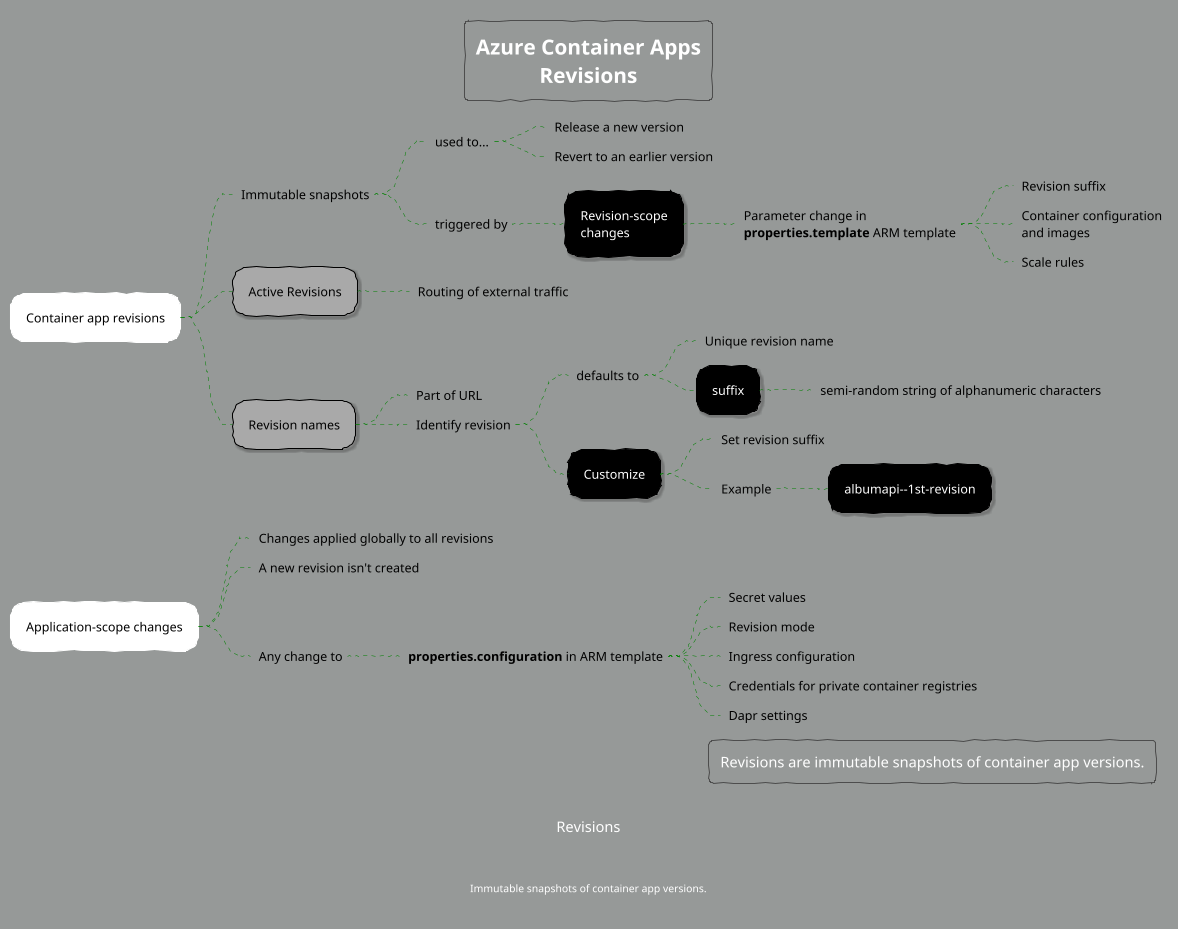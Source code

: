 @startmindmap "Azure Container Apps Revisions"
title Azure Container Apps\nRevisions

' Available themes: https://plantuml.com/theme
!theme sketchy

' skinparam backgroundColor #e8edec
skinparam backgroundColor #969998
' skinparam nodeWidth 200
' skinparam nodeHeight 30

<style>
    mindMapDiagram {
        .root {
            BackgroundColor darkblue
            LineColor black
            FontColor white
        }

        .blue {
            FontColor darkblue
        }

        node {
            FontColor white
            LineColor black
            BackgroundColor black
            Shadowing 2.0
            RoundCorner 25
        }
        :depth(0) {
            FontColor black
            LineColor white
            BackgroundColor white
            Shadowing 0.0
        }
        :depth(1) {
            FontColor black
            BackgroundColor darkgrey
            Shadowing 2.0
        }

        arrow {
            LineStyle 4
            LineThickness 0.5
            LineColor green
        }

        boxless {
            FontColor black
            Margin 10
            Padding 10
            MaximumWidth 400
        }
    }
</style>

caption Revisions
footer Immutable snapshots of container app versions.


+ Container app revisions
++_ Immutable snapshots
+++_ used to...
++++_ Release a new version
++++_ Revert to an earlier version
+++_ triggered by
++++ Revision-scope\nchanges
+++++_ Parameter change in\n**properties.template** ARM template
++++++_ Revision suffix
++++++_ Container configuration\nand images
++++++_ Scale rules
++ Active Revisions
+++_ Routing of external traffic
++ Revision names
+++_ Part of URL
+++_ Identify revision
++++_ defaults to
+++++_ Unique revision name
+++++ suffix
++++++_ semi-random string of alphanumeric characters
++++ Customize
+++++_ Set revision suffix
+++++_ Example
++++++ albumapi--1st-revision
+ Application-scope changes
++_ Changes applied globally to all revisions
++_ A new revision isn't created
++_ Any change to
+++_ **properties.configuration** in ARM template
++++_ Secret values
++++_ Revision mode
++++_ Ingress configuration
++++_ Credentials for private container registries
++++_ Dapr settings

legend right
Revisions are immutable snapshots of container app versions.
endlegend

@endmindmap
